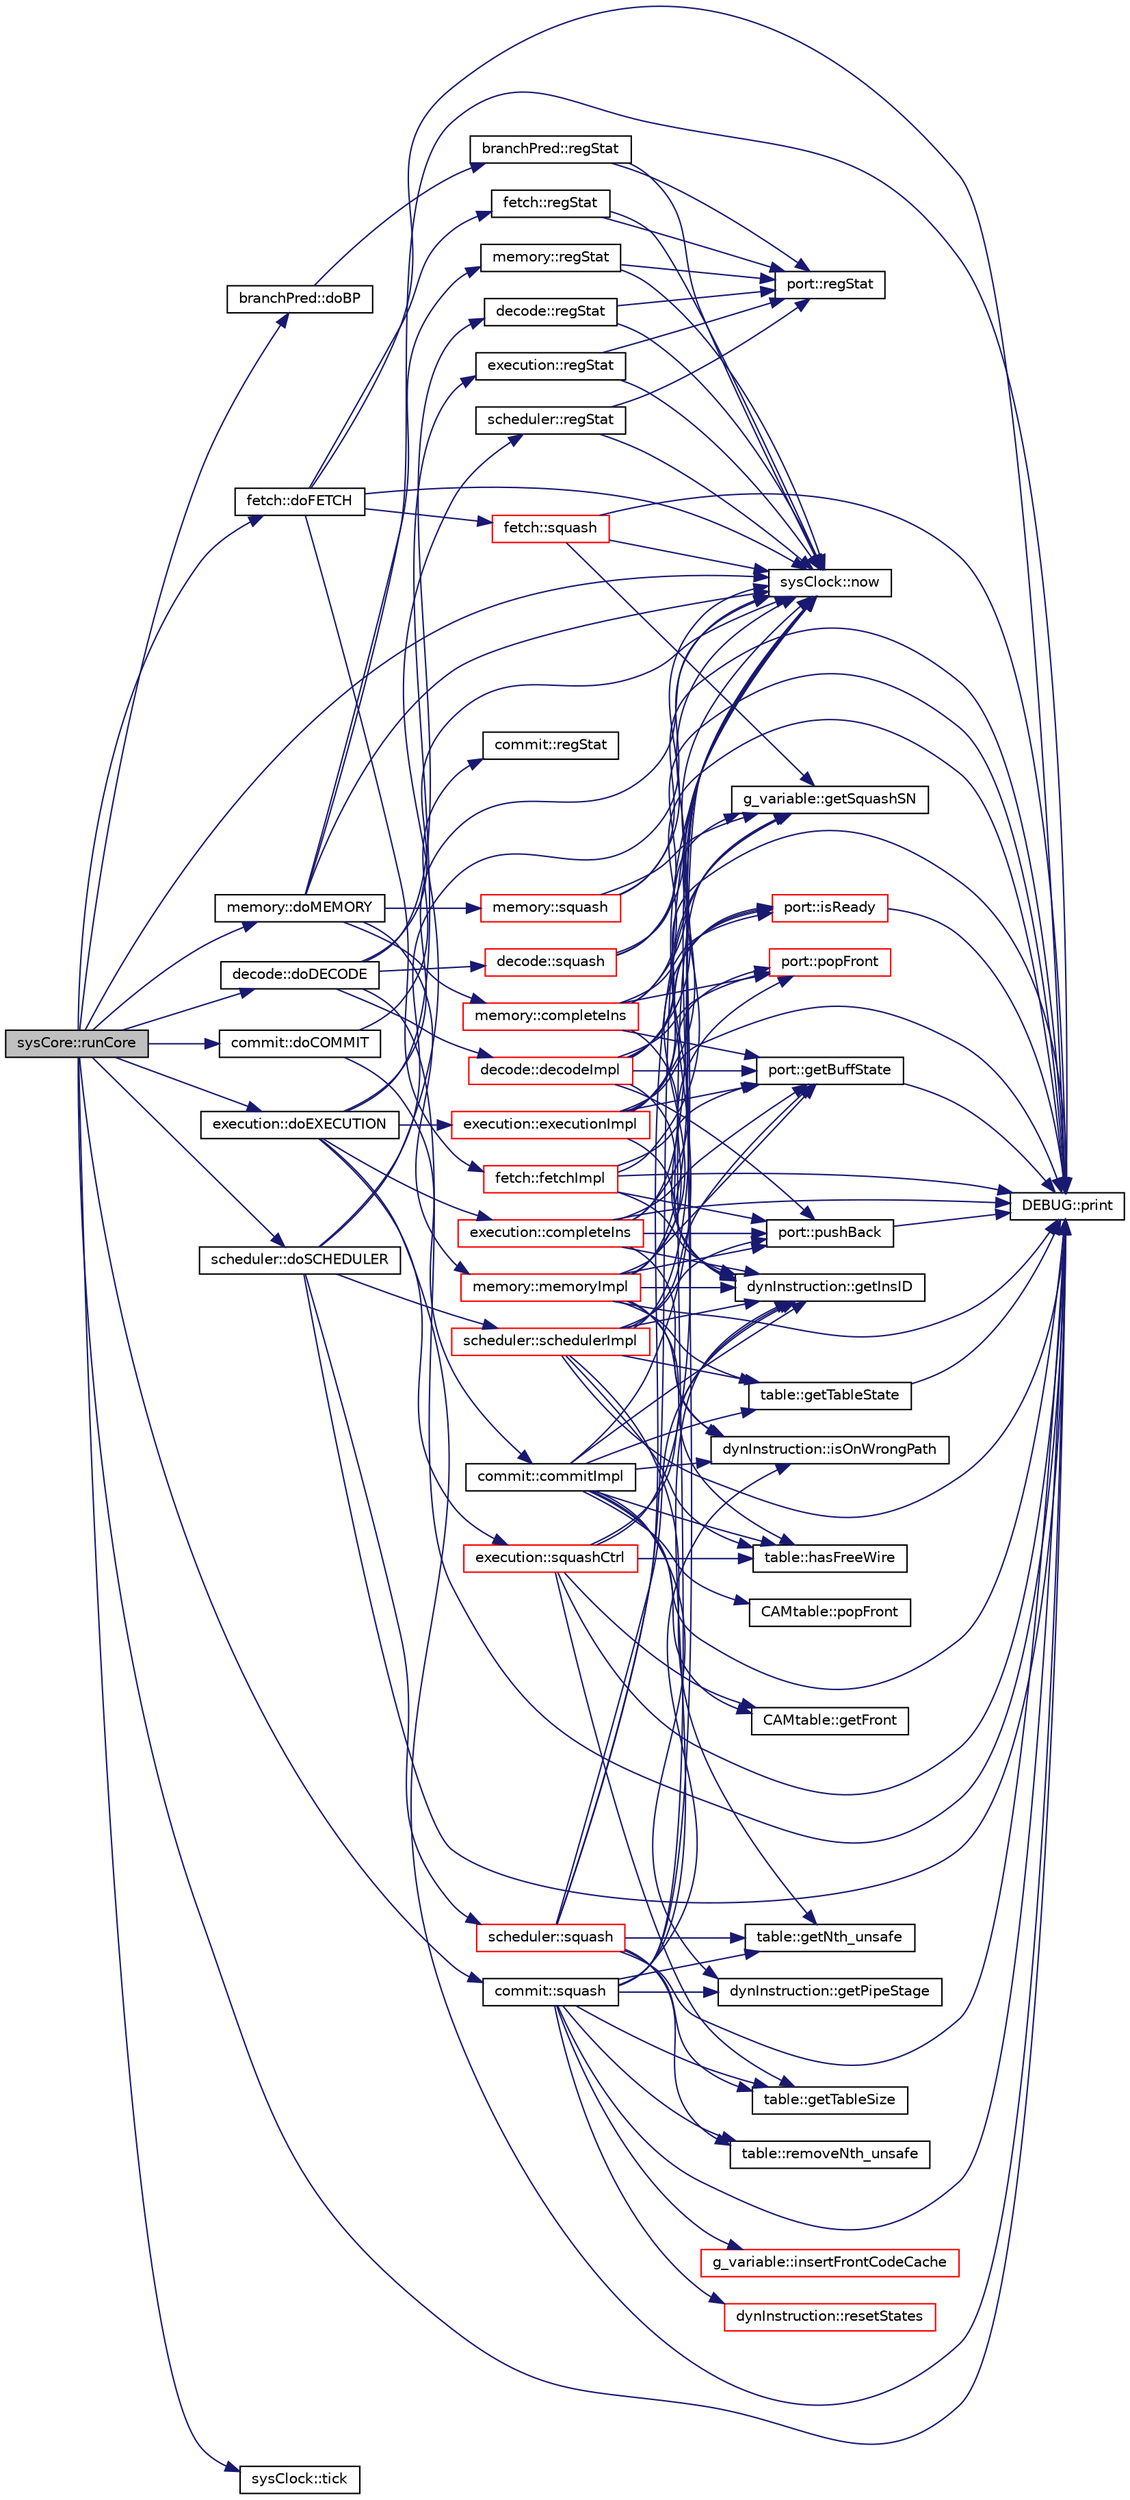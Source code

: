 digraph G
{
  edge [fontname="Helvetica",fontsize="10",labelfontname="Helvetica",labelfontsize="10"];
  node [fontname="Helvetica",fontsize="10",shape=record];
  rankdir=LR;
  Node1 [label="sysCore::runCore",height=0.2,width=0.4,color="black", fillcolor="grey75", style="filled" fontcolor="black"];
  Node1 -> Node2 [color="midnightblue",fontsize="10",style="solid"];
  Node2 [label="branchPred::doBP",height=0.2,width=0.4,color="black", fillcolor="white", style="filled",URL="$classbranchPred.html#a1f0824ac19dd44bb72c2f3d08069f231"];
  Node2 -> Node3 [color="midnightblue",fontsize="10",style="solid"];
  Node3 [label="branchPred::regStat",height=0.2,width=0.4,color="black", fillcolor="white", style="filled",URL="$classbranchPred.html#a1bb57a2887df1dfcc967fb26c369e8e1"];
  Node3 -> Node4 [color="midnightblue",fontsize="10",style="solid"];
  Node4 [label="sysClock::now",height=0.2,width=0.4,color="black", fillcolor="white", style="filled",URL="$classsysClock.html#af027a57c8bc3d0dab4fe5a0f870b7d20"];
  Node3 -> Node5 [color="midnightblue",fontsize="10",style="solid"];
  Node5 [label="port::regStat",height=0.2,width=0.4,color="black", fillcolor="white", style="filled",URL="$classport.html#a966cfeb3b369ec22e8081275481abe32"];
  Node1 -> Node6 [color="midnightblue",fontsize="10",style="solid"];
  Node6 [label="commit::doCOMMIT",height=0.2,width=0.4,color="black", fillcolor="white", style="filled",URL="$classcommit.html#a9eb2bb492ac2b103102be4ef7d018e8b"];
  Node6 -> Node7 [color="midnightblue",fontsize="10",style="solid"];
  Node7 [label="commit::commitImpl",height=0.2,width=0.4,color="black", fillcolor="white", style="filled",URL="$classcommit.html#a50f823d551a57bbaccde41c32737b737"];
  Node7 -> Node8 [color="midnightblue",fontsize="10",style="solid"];
  Node8 [label="CAMtable::getFront",height=0.2,width=0.4,color="black", fillcolor="white", style="filled",URL="$classCAMtable.html#a1111b552094db836302ac5ce0671794a"];
  Node7 -> Node9 [color="midnightblue",fontsize="10",style="solid"];
  Node9 [label="dynInstruction::getInsID",height=0.2,width=0.4,color="black", fillcolor="white", style="filled",URL="$classdynInstruction.html#ab38b8181f522daae77cb46d701fb5302"];
  Node7 -> Node10 [color="midnightblue",fontsize="10",style="solid"];
  Node10 [label="dynInstruction::getPipeStage",height=0.2,width=0.4,color="black", fillcolor="white", style="filled",URL="$classdynInstruction.html#aeb07269dfde7d142e72e13cda8060c29"];
  Node7 -> Node11 [color="midnightblue",fontsize="10",style="solid"];
  Node11 [label="table::getTableState",height=0.2,width=0.4,color="black", fillcolor="white", style="filled",URL="$classtable.html#abab8f70b8b32bb7342f5107edb328d18"];
  Node11 -> Node12 [color="midnightblue",fontsize="10",style="solid"];
  Node12 [label="DEBUG::print",height=0.2,width=0.4,color="black", fillcolor="white", style="filled",URL="$classDEBUG.html#ab38f086785f7239084b735007297078a"];
  Node7 -> Node13 [color="midnightblue",fontsize="10",style="solid"];
  Node13 [label="table::hasFreeWire",height=0.2,width=0.4,color="black", fillcolor="white", style="filled",URL="$classtable.html#ade9af281ee70b0cf544060c478ffbfe1"];
  Node7 -> Node14 [color="midnightblue",fontsize="10",style="solid"];
  Node14 [label="dynInstruction::isOnWrongPath",height=0.2,width=0.4,color="black", fillcolor="white", style="filled",URL="$classdynInstruction.html#a9e5d4f7401d24394fcc9b77d818798b6"];
  Node7 -> Node4 [color="midnightblue",fontsize="10",style="solid"];
  Node7 -> Node15 [color="midnightblue",fontsize="10",style="solid"];
  Node15 [label="CAMtable::popFront",height=0.2,width=0.4,color="black", fillcolor="white", style="filled",URL="$classCAMtable.html#a5e19b284c54893d488fb7eae5f84aa13"];
  Node7 -> Node12 [color="midnightblue",fontsize="10",style="solid"];
  Node6 -> Node16 [color="midnightblue",fontsize="10",style="solid"];
  Node16 [label="commit::regStat",height=0.2,width=0.4,color="black", fillcolor="white", style="filled",URL="$classcommit.html#a207fab9b88bbf27cae6f6388aa6ef6ad"];
  Node1 -> Node17 [color="midnightblue",fontsize="10",style="solid"];
  Node17 [label="decode::doDECODE",height=0.2,width=0.4,color="black", fillcolor="white", style="filled",URL="$classdecode.html#a387fdd64ecb79472fad23d4190b80516"];
  Node17 -> Node18 [color="midnightblue",fontsize="10",style="solid"];
  Node18 [label="decode::decodeImpl",height=0.2,width=0.4,color="red", fillcolor="white", style="filled",URL="$classdecode.html#a4971894a17f1aca1f8a562774949dd1e"];
  Node18 -> Node19 [color="midnightblue",fontsize="10",style="solid"];
  Node19 [label="port::getBuffState",height=0.2,width=0.4,color="black", fillcolor="white", style="filled",URL="$classport.html#abf9be02812c2503eee69704a01b14145"];
  Node19 -> Node12 [color="midnightblue",fontsize="10",style="solid"];
  Node18 -> Node9 [color="midnightblue",fontsize="10",style="solid"];
  Node18 -> Node20 [color="midnightblue",fontsize="10",style="solid"];
  Node20 [label="port::isReady",height=0.2,width=0.4,color="red", fillcolor="white", style="filled",URL="$classport.html#a57a6cc5a8388feaf7fd09bd9616f0ee7"];
  Node20 -> Node12 [color="midnightblue",fontsize="10",style="solid"];
  Node18 -> Node4 [color="midnightblue",fontsize="10",style="solid"];
  Node18 -> Node21 [color="midnightblue",fontsize="10",style="solid"];
  Node21 [label="port::popFront",height=0.2,width=0.4,color="red", fillcolor="white", style="filled",URL="$classport.html#a95bf81afb2a6c03ac2272b3708322b74"];
  Node18 -> Node12 [color="midnightblue",fontsize="10",style="solid"];
  Node18 -> Node22 [color="midnightblue",fontsize="10",style="solid"];
  Node22 [label="port::pushBack",height=0.2,width=0.4,color="black", fillcolor="white", style="filled",URL="$classport.html#a52ad1c5223f028930491b024f26467fa"];
  Node22 -> Node12 [color="midnightblue",fontsize="10",style="solid"];
  Node17 -> Node4 [color="midnightblue",fontsize="10",style="solid"];
  Node17 -> Node12 [color="midnightblue",fontsize="10",style="solid"];
  Node17 -> Node23 [color="midnightblue",fontsize="10",style="solid"];
  Node23 [label="decode::regStat",height=0.2,width=0.4,color="black", fillcolor="white", style="filled",URL="$classdecode.html#aa9758b61373caf22cabe72ed17006385"];
  Node23 -> Node4 [color="midnightblue",fontsize="10",style="solid"];
  Node23 -> Node5 [color="midnightblue",fontsize="10",style="solid"];
  Node17 -> Node24 [color="midnightblue",fontsize="10",style="solid"];
  Node24 [label="decode::squash",height=0.2,width=0.4,color="red", fillcolor="white", style="filled",URL="$classdecode.html#afed951843a1cc2c9f9f044caa7c009f1"];
  Node24 -> Node25 [color="midnightblue",fontsize="10",style="solid"];
  Node25 [label="g_variable::getSquashSN",height=0.2,width=0.4,color="black", fillcolor="white", style="filled",URL="$structg__variable.html#a366fb213b96fa81e166dbe60a16c3e4f"];
  Node24 -> Node4 [color="midnightblue",fontsize="10",style="solid"];
  Node24 -> Node12 [color="midnightblue",fontsize="10",style="solid"];
  Node1 -> Node26 [color="midnightblue",fontsize="10",style="solid"];
  Node26 [label="execution::doEXECUTION",height=0.2,width=0.4,color="black", fillcolor="white", style="filled",URL="$classexecution.html#a972207b1dde6a4bb8731c3fc0908bac6"];
  Node26 -> Node27 [color="midnightblue",fontsize="10",style="solid"];
  Node27 [label="execution::completeIns",height=0.2,width=0.4,color="red", fillcolor="white", style="filled",URL="$classexecution.html#a0c823fb6010268a0da3a706a9452d5e0"];
  Node27 -> Node19 [color="midnightblue",fontsize="10",style="solid"];
  Node27 -> Node9 [color="midnightblue",fontsize="10",style="solid"];
  Node27 -> Node25 [color="midnightblue",fontsize="10",style="solid"];
  Node27 -> Node14 [color="midnightblue",fontsize="10",style="solid"];
  Node27 -> Node4 [color="midnightblue",fontsize="10",style="solid"];
  Node27 -> Node12 [color="midnightblue",fontsize="10",style="solid"];
  Node27 -> Node22 [color="midnightblue",fontsize="10",style="solid"];
  Node26 -> Node28 [color="midnightblue",fontsize="10",style="solid"];
  Node28 [label="execution::executionImpl",height=0.2,width=0.4,color="red", fillcolor="white", style="filled",URL="$classexecution.html#adc2d24703f3425df6107514535fea88b"];
  Node28 -> Node19 [color="midnightblue",fontsize="10",style="solid"];
  Node28 -> Node9 [color="midnightblue",fontsize="10",style="solid"];
  Node28 -> Node20 [color="midnightblue",fontsize="10",style="solid"];
  Node28 -> Node4 [color="midnightblue",fontsize="10",style="solid"];
  Node28 -> Node21 [color="midnightblue",fontsize="10",style="solid"];
  Node28 -> Node12 [color="midnightblue",fontsize="10",style="solid"];
  Node26 -> Node4 [color="midnightblue",fontsize="10",style="solid"];
  Node26 -> Node12 [color="midnightblue",fontsize="10",style="solid"];
  Node26 -> Node29 [color="midnightblue",fontsize="10",style="solid"];
  Node29 [label="execution::regStat",height=0.2,width=0.4,color="black", fillcolor="white", style="filled",URL="$classexecution.html#af6a859d27808b6db44c92b0ff79ef426"];
  Node29 -> Node4 [color="midnightblue",fontsize="10",style="solid"];
  Node29 -> Node5 [color="midnightblue",fontsize="10",style="solid"];
  Node26 -> Node30 [color="midnightblue",fontsize="10",style="solid"];
  Node30 [label="execution::squashCtrl",height=0.2,width=0.4,color="red", fillcolor="white", style="filled",URL="$classexecution.html#a3e12895813ee78b1a7d2d10894db1204"];
  Node30 -> Node8 [color="midnightblue",fontsize="10",style="solid"];
  Node30 -> Node9 [color="midnightblue",fontsize="10",style="solid"];
  Node30 -> Node31 [color="midnightblue",fontsize="10",style="solid"];
  Node31 [label="table::getTableSize",height=0.2,width=0.4,color="black", fillcolor="white", style="filled",URL="$classtable.html#af9c07419ae48bd029f03a9e7ca29c43f"];
  Node30 -> Node13 [color="midnightblue",fontsize="10",style="solid"];
  Node30 -> Node4 [color="midnightblue",fontsize="10",style="solid"];
  Node30 -> Node12 [color="midnightblue",fontsize="10",style="solid"];
  Node1 -> Node32 [color="midnightblue",fontsize="10",style="solid"];
  Node32 [label="fetch::doFETCH",height=0.2,width=0.4,color="black", fillcolor="white", style="filled",URL="$classfetch.html#abe2124748be0ac8b2e2b516203f9b194"];
  Node32 -> Node33 [color="midnightblue",fontsize="10",style="solid"];
  Node33 [label="fetch::fetchImpl",height=0.2,width=0.4,color="red", fillcolor="white", style="filled",URL="$classfetch.html#af1aaa5a5c78172ec27dae140c7dc3ab3"];
  Node33 -> Node19 [color="midnightblue",fontsize="10",style="solid"];
  Node33 -> Node9 [color="midnightblue",fontsize="10",style="solid"];
  Node33 -> Node4 [color="midnightblue",fontsize="10",style="solid"];
  Node33 -> Node12 [color="midnightblue",fontsize="10",style="solid"];
  Node33 -> Node22 [color="midnightblue",fontsize="10",style="solid"];
  Node32 -> Node4 [color="midnightblue",fontsize="10",style="solid"];
  Node32 -> Node12 [color="midnightblue",fontsize="10",style="solid"];
  Node32 -> Node34 [color="midnightblue",fontsize="10",style="solid"];
  Node34 [label="fetch::regStat",height=0.2,width=0.4,color="black", fillcolor="white", style="filled",URL="$classfetch.html#afd8c8e8e16f0f288d1090d59a85c2281"];
  Node34 -> Node4 [color="midnightblue",fontsize="10",style="solid"];
  Node34 -> Node5 [color="midnightblue",fontsize="10",style="solid"];
  Node32 -> Node35 [color="midnightblue",fontsize="10",style="solid"];
  Node35 [label="fetch::squash",height=0.2,width=0.4,color="red", fillcolor="white", style="filled",URL="$classfetch.html#a39b22ed50d3b51ebe311be86343fed2a"];
  Node35 -> Node25 [color="midnightblue",fontsize="10",style="solid"];
  Node35 -> Node4 [color="midnightblue",fontsize="10",style="solid"];
  Node35 -> Node12 [color="midnightblue",fontsize="10",style="solid"];
  Node1 -> Node36 [color="midnightblue",fontsize="10",style="solid"];
  Node36 [label="memory::doMEMORY",height=0.2,width=0.4,color="black", fillcolor="white", style="filled",URL="$classmemory.html#ae667b5ac087faff10a52913146d6b627"];
  Node36 -> Node37 [color="midnightblue",fontsize="10",style="solid"];
  Node37 [label="memory::completeIns",height=0.2,width=0.4,color="red", fillcolor="white", style="filled",URL="$classmemory.html#a684c9f7770f14ce500c0bb3b2d34cfa5"];
  Node37 -> Node19 [color="midnightblue",fontsize="10",style="solid"];
  Node37 -> Node9 [color="midnightblue",fontsize="10",style="solid"];
  Node37 -> Node20 [color="midnightblue",fontsize="10",style="solid"];
  Node37 -> Node4 [color="midnightblue",fontsize="10",style="solid"];
  Node37 -> Node21 [color="midnightblue",fontsize="10",style="solid"];
  Node37 -> Node12 [color="midnightblue",fontsize="10",style="solid"];
  Node36 -> Node38 [color="midnightblue",fontsize="10",style="solid"];
  Node38 [label="memory::memoryImpl",height=0.2,width=0.4,color="red", fillcolor="white", style="filled",URL="$classmemory.html#a3c2b4025c057acb762cc6630f324d3dc"];
  Node38 -> Node19 [color="midnightblue",fontsize="10",style="solid"];
  Node38 -> Node9 [color="midnightblue",fontsize="10",style="solid"];
  Node38 -> Node11 [color="midnightblue",fontsize="10",style="solid"];
  Node38 -> Node13 [color="midnightblue",fontsize="10",style="solid"];
  Node38 -> Node14 [color="midnightblue",fontsize="10",style="solid"];
  Node38 -> Node20 [color="midnightblue",fontsize="10",style="solid"];
  Node38 -> Node4 [color="midnightblue",fontsize="10",style="solid"];
  Node38 -> Node21 [color="midnightblue",fontsize="10",style="solid"];
  Node38 -> Node12 [color="midnightblue",fontsize="10",style="solid"];
  Node38 -> Node22 [color="midnightblue",fontsize="10",style="solid"];
  Node36 -> Node4 [color="midnightblue",fontsize="10",style="solid"];
  Node36 -> Node12 [color="midnightblue",fontsize="10",style="solid"];
  Node36 -> Node39 [color="midnightblue",fontsize="10",style="solid"];
  Node39 [label="memory::regStat",height=0.2,width=0.4,color="black", fillcolor="white", style="filled",URL="$classmemory.html#a2f2be279e08cd2180fb070a954fbc674"];
  Node39 -> Node4 [color="midnightblue",fontsize="10",style="solid"];
  Node39 -> Node5 [color="midnightblue",fontsize="10",style="solid"];
  Node36 -> Node40 [color="midnightblue",fontsize="10",style="solid"];
  Node40 [label="memory::squash",height=0.2,width=0.4,color="red", fillcolor="white", style="filled",URL="$classmemory.html#a88818ea5e9263294dc5e1fef01fb068f"];
  Node40 -> Node25 [color="midnightblue",fontsize="10",style="solid"];
  Node40 -> Node4 [color="midnightblue",fontsize="10",style="solid"];
  Node40 -> Node12 [color="midnightblue",fontsize="10",style="solid"];
  Node1 -> Node41 [color="midnightblue",fontsize="10",style="solid"];
  Node41 [label="scheduler::doSCHEDULER",height=0.2,width=0.4,color="black", fillcolor="white", style="filled",URL="$classscheduler.html#a3253fffac337ef94b41e8dcef59dbd74"];
  Node41 -> Node4 [color="midnightblue",fontsize="10",style="solid"];
  Node41 -> Node12 [color="midnightblue",fontsize="10",style="solid"];
  Node41 -> Node42 [color="midnightblue",fontsize="10",style="solid"];
  Node42 [label="scheduler::regStat",height=0.2,width=0.4,color="black", fillcolor="white", style="filled",URL="$classscheduler.html#ab1cdff1168591f0166016829d460928a"];
  Node42 -> Node4 [color="midnightblue",fontsize="10",style="solid"];
  Node42 -> Node5 [color="midnightblue",fontsize="10",style="solid"];
  Node41 -> Node43 [color="midnightblue",fontsize="10",style="solid"];
  Node43 [label="scheduler::schedulerImpl",height=0.2,width=0.4,color="red", fillcolor="white", style="filled",URL="$classscheduler.html#a22fd96ca05e81346965e87c0e46b9cca"];
  Node43 -> Node19 [color="midnightblue",fontsize="10",style="solid"];
  Node43 -> Node9 [color="midnightblue",fontsize="10",style="solid"];
  Node43 -> Node44 [color="midnightblue",fontsize="10",style="solid"];
  Node44 [label="table::getNth_unsafe",height=0.2,width=0.4,color="black", fillcolor="white", style="filled",URL="$classtable.html#a20191b8e05f6882b38655c5fffb42389"];
  Node43 -> Node11 [color="midnightblue",fontsize="10",style="solid"];
  Node43 -> Node13 [color="midnightblue",fontsize="10",style="solid"];
  Node43 -> Node4 [color="midnightblue",fontsize="10",style="solid"];
  Node43 -> Node12 [color="midnightblue",fontsize="10",style="solid"];
  Node43 -> Node22 [color="midnightblue",fontsize="10",style="solid"];
  Node41 -> Node45 [color="midnightblue",fontsize="10",style="solid"];
  Node45 [label="scheduler::squash",height=0.2,width=0.4,color="red", fillcolor="white", style="filled",URL="$classscheduler.html#aa2248008ac06d971f08807593b9a09c2"];
  Node45 -> Node9 [color="midnightblue",fontsize="10",style="solid"];
  Node45 -> Node44 [color="midnightblue",fontsize="10",style="solid"];
  Node45 -> Node25 [color="midnightblue",fontsize="10",style="solid"];
  Node45 -> Node31 [color="midnightblue",fontsize="10",style="solid"];
  Node45 -> Node4 [color="midnightblue",fontsize="10",style="solid"];
  Node45 -> Node12 [color="midnightblue",fontsize="10",style="solid"];
  Node45 -> Node46 [color="midnightblue",fontsize="10",style="solid"];
  Node46 [label="table::removeNth_unsafe",height=0.2,width=0.4,color="black", fillcolor="white", style="filled",URL="$classtable.html#ae5c57c137b681a823a1bb0d830520e82"];
  Node1 -> Node4 [color="midnightblue",fontsize="10",style="solid"];
  Node1 -> Node12 [color="midnightblue",fontsize="10",style="solid"];
  Node1 -> Node47 [color="midnightblue",fontsize="10",style="solid"];
  Node47 [label="commit::squash",height=0.2,width=0.4,color="black", fillcolor="white", style="filled",URL="$classcommit.html#afb05caa27f671bb59e3462e161c2c2f1"];
  Node47 -> Node9 [color="midnightblue",fontsize="10",style="solid"];
  Node47 -> Node44 [color="midnightblue",fontsize="10",style="solid"];
  Node47 -> Node10 [color="midnightblue",fontsize="10",style="solid"];
  Node47 -> Node25 [color="midnightblue",fontsize="10",style="solid"];
  Node47 -> Node31 [color="midnightblue",fontsize="10",style="solid"];
  Node47 -> Node48 [color="midnightblue",fontsize="10",style="solid"];
  Node48 [label="g_variable::insertFrontCodeCache",height=0.2,width=0.4,color="red", fillcolor="white", style="filled",URL="$structg__variable.html#ac6cd30370c34c5a0862aa9a4c56049db"];
  Node47 -> Node14 [color="midnightblue",fontsize="10",style="solid"];
  Node47 -> Node4 [color="midnightblue",fontsize="10",style="solid"];
  Node47 -> Node12 [color="midnightblue",fontsize="10",style="solid"];
  Node47 -> Node46 [color="midnightblue",fontsize="10",style="solid"];
  Node47 -> Node49 [color="midnightblue",fontsize="10",style="solid"];
  Node49 [label="dynInstruction::resetStates",height=0.2,width=0.4,color="red", fillcolor="white", style="filled",URL="$classdynInstruction.html#a9d4e4bce20dd4c1fd4d85270d828550e"];
  Node1 -> Node50 [color="midnightblue",fontsize="10",style="solid"];
  Node50 [label="sysClock::tick",height=0.2,width=0.4,color="black", fillcolor="white", style="filled",URL="$classsysClock.html#a1b83f5cc141338e61f66028ef040c242"];
}
